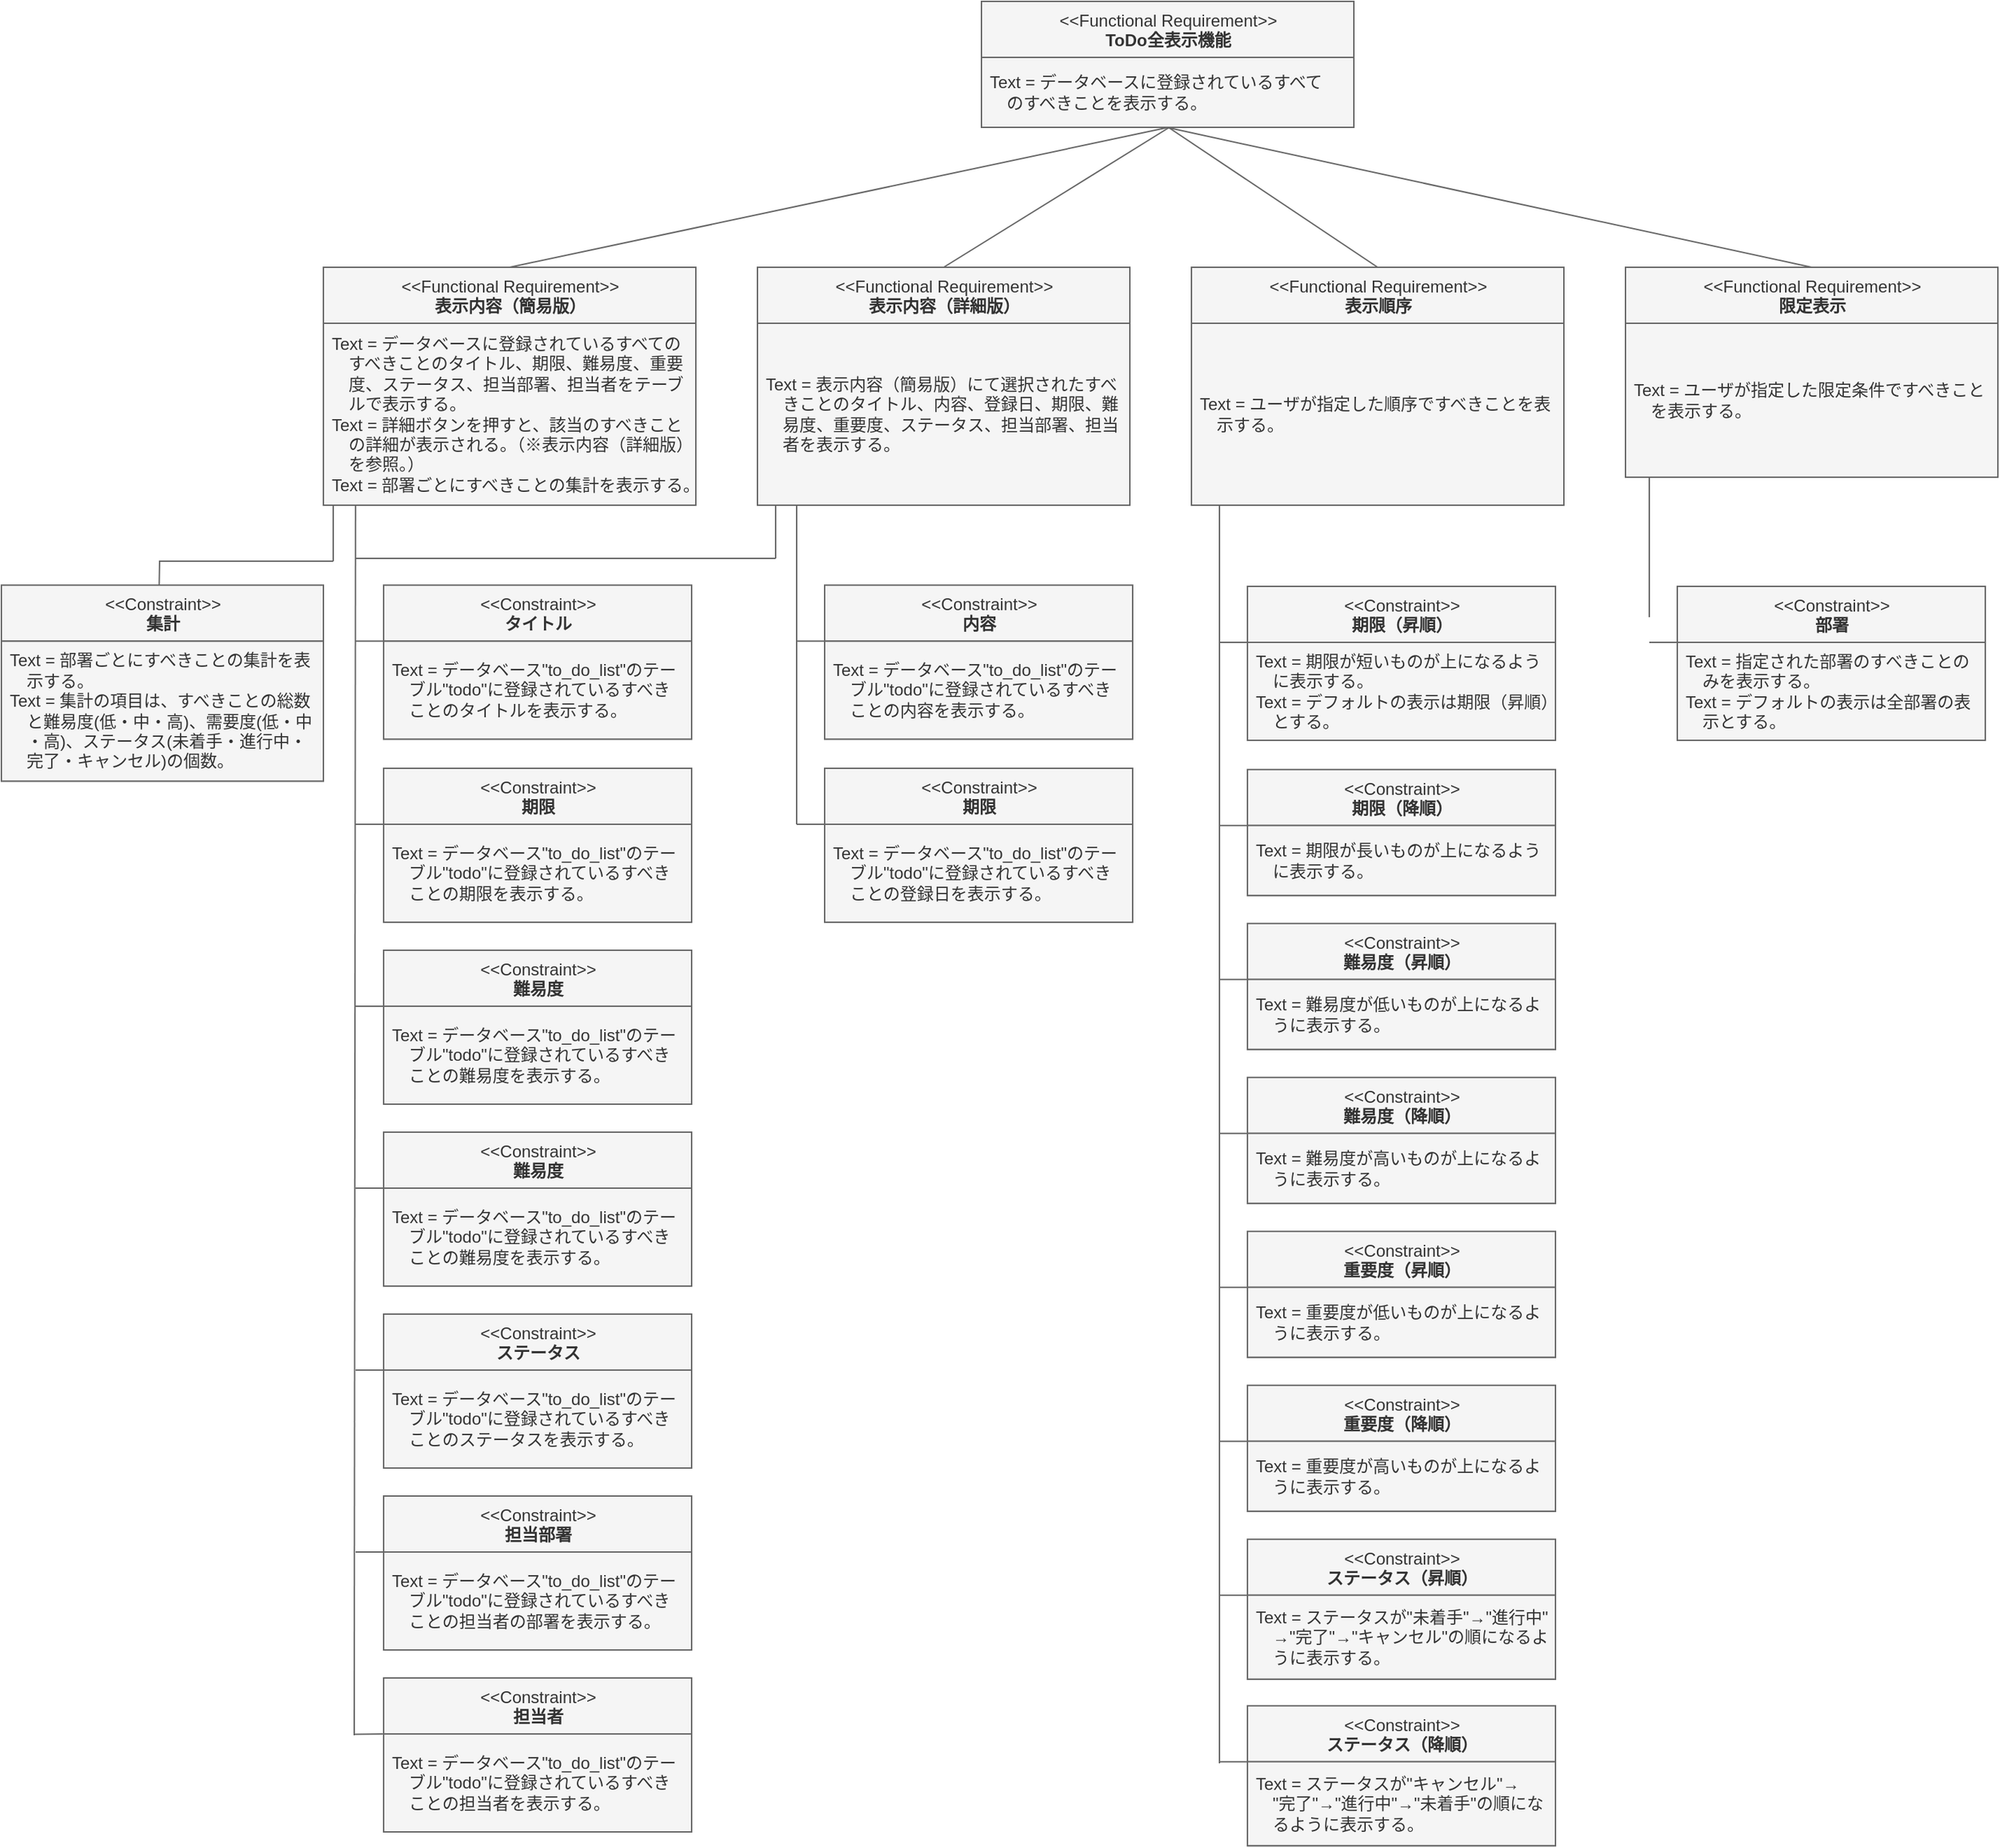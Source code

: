 <mxfile version="13.9.9" type="device"><diagram id="j5O_l4-zq_umB5dB1pB2" name="ページ1"><mxGraphModel dx="1640" dy="1662" grid="1" gridSize="10" guides="1" tooltips="1" connect="1" arrows="1" fold="1" page="1" pageScale="1" pageWidth="827" pageHeight="1169" math="0" shadow="0"><root><mxCell id="0"/><mxCell id="1" parent="0"/><mxCell id="8QvT187C_mryTCXwMJFD-1" value="" style="endArrow=none;html=1;fillColor=#f5f5f5;strokeColor=#666666;exitX=0.49;exitY=0.002;exitDx=0;exitDy=0;exitPerimeter=0;rounded=0;" edge="1" parent="1" source="8QvT187C_mryTCXwMJFD-3"><mxGeometry width="50" height="50" relative="1" as="geometry"><mxPoint x="-230" y="310" as="sourcePoint"/><mxPoint x="-113" y="310" as="targetPoint"/><Array as="points"><mxPoint x="-237" y="310"/></Array></mxGeometry></mxCell><mxCell id="8QvT187C_mryTCXwMJFD-2" value="" style="endArrow=none;html=1;entryX=0.075;entryY=1.017;entryDx=0;entryDy=0;entryPerimeter=0;fillColor=#f5f5f5;strokeColor=#666666;" edge="1" parent="1"><mxGeometry width="50" height="50" relative="1" as="geometry"><mxPoint x="-113" y="310" as="sourcePoint"/><mxPoint x="-113.0" y="200.0" as="targetPoint"/></mxGeometry></mxCell><mxCell id="ZKzVry6j7d_YYw8msFDz-27" value="&amp;lt;&amp;lt;Functional Requirement&amp;gt;&amp;gt;&lt;br&gt;&lt;b&gt;ToDo全表示機能&lt;/b&gt;" style="swimlane;fontStyle=0;align=center;verticalAlign=top;childLayout=stackLayout;horizontal=1;startSize=40;horizontalStack=0;resizeParent=1;resizeParentMax=0;resizeLast=0;collapsible=0;marginBottom=0;html=1;fillColor=#f5f5f5;strokeColor=#666666;fontColor=#333333;" parent="1" vertex="1"><mxGeometry x="350" y="-90" width="266" height="90" as="geometry"/></mxCell><mxCell id="ZKzVry6j7d_YYw8msFDz-28" value="Text = データベースに登録されているすべて&lt;br&gt;　のすべきことを表示する。" style="text;html=1;strokeColor=#666666;fillColor=#f5f5f5;align=left;verticalAlign=middle;spacingLeft=4;spacingRight=4;overflow=hidden;rotatable=0;points=[[0,0.5],[1,0.5]];portConstraint=eastwest;fontColor=#333333;" parent="ZKzVry6j7d_YYw8msFDz-27" vertex="1"><mxGeometry y="40" width="266" height="50" as="geometry"/></mxCell><mxCell id="C37B3jDWhtunb5SIyyp5-65" value="" style="group" parent="1" vertex="1" connectable="0"><mxGeometry x="355" y="-20" width="411" height="1229.84" as="geometry"/></mxCell><mxCell id="ZKzVry6j7d_YYw8msFDz-109" value="" style="endArrow=none;html=1;entryX=0.094;entryY=1.012;entryDx=0;entryDy=0;entryPerimeter=0;fillColor=#f5f5f5;strokeColor=#666666;" parent="C37B3jDWhtunb5SIyyp5-65" edge="1"><mxGeometry width="50" height="50" relative="1" as="geometry"><mxPoint x="165" y="1189" as="sourcePoint"/><mxPoint x="165.004" y="249.0" as="targetPoint"/></mxGeometry></mxCell><mxCell id="ZKzVry6j7d_YYw8msFDz-50" value="&amp;lt;&amp;lt;Functional Requirement&amp;gt;&amp;gt;&lt;br&gt;&lt;b&gt;表示順序&lt;/b&gt;" style="swimlane;fontStyle=0;align=center;verticalAlign=top;childLayout=stackLayout;horizontal=1;startSize=40;horizontalStack=0;resizeParent=1;resizeParentMax=0;resizeLast=0;collapsible=0;marginBottom=0;html=1;fillColor=#f5f5f5;strokeColor=#666666;fontColor=#333333;" parent="C37B3jDWhtunb5SIyyp5-65" vertex="1"><mxGeometry x="145" y="120" width="266" height="170" as="geometry"/></mxCell><mxCell id="ZKzVry6j7d_YYw8msFDz-51" value="Text = ユーザが指定した順序ですべきことを表&lt;br&gt;　示する。" style="text;html=1;strokeColor=#666666;fillColor=#f5f5f5;align=left;verticalAlign=middle;spacingLeft=4;spacingRight=4;overflow=hidden;rotatable=0;points=[[0,0.5],[1,0.5]];portConstraint=eastwest;fontColor=#333333;" parent="ZKzVry6j7d_YYw8msFDz-50" vertex="1"><mxGeometry y="40" width="266" height="130" as="geometry"/></mxCell><mxCell id="ZKzVry6j7d_YYw8msFDz-105" value="&amp;lt;&amp;lt;Constraint&amp;gt;&amp;gt;&lt;br&gt;&lt;b&gt;期限（昇順）&lt;/b&gt;" style="swimlane;fontStyle=0;align=center;verticalAlign=top;childLayout=stackLayout;horizontal=1;startSize=40;horizontalStack=0;resizeParent=1;resizeParentMax=0;resizeLast=0;collapsible=0;marginBottom=0;html=1;fillColor=#f5f5f5;strokeColor=#666666;fontColor=#333333;" parent="C37B3jDWhtunb5SIyyp5-65" vertex="1"><mxGeometry x="185" y="348" width="220" height="110" as="geometry"/></mxCell><mxCell id="ZKzVry6j7d_YYw8msFDz-106" value="Text = 期限が短いものが上になるよう&lt;br&gt;　に表示する。&lt;br&gt;Text = デフォルトの表示は期限（昇順）&lt;br&gt;　とする。" style="text;html=1;strokeColor=#666666;fillColor=#f5f5f5;align=left;verticalAlign=middle;spacingLeft=4;spacingRight=4;overflow=hidden;rotatable=0;points=[[0,0.5],[1,0.5]];portConstraint=eastwest;fontColor=#333333;" parent="ZKzVry6j7d_YYw8msFDz-105" vertex="1"><mxGeometry y="40" width="220" height="70" as="geometry"/></mxCell><mxCell id="ZKzVry6j7d_YYw8msFDz-111" value="" style="endArrow=none;html=1;entryX=0.003;entryY=0;entryDx=0;entryDy=0;entryPerimeter=0;fillColor=#f5f5f5;strokeColor=#666666;" parent="C37B3jDWhtunb5SIyyp5-65" target="ZKzVry6j7d_YYw8msFDz-106" edge="1"><mxGeometry width="50" height="50" relative="1" as="geometry"><mxPoint x="165" y="388" as="sourcePoint"/><mxPoint x="115" y="428" as="targetPoint"/></mxGeometry></mxCell><mxCell id="uka1GNOK3SxxYb1NutwB-25" value="&amp;lt;&amp;lt;Constraint&amp;gt;&amp;gt;&lt;br&gt;&lt;b&gt;期限（降順）&lt;/b&gt;" style="swimlane;fontStyle=0;align=center;verticalAlign=top;childLayout=stackLayout;horizontal=1;startSize=40;horizontalStack=0;resizeParent=1;resizeParentMax=0;resizeLast=0;collapsible=0;marginBottom=0;html=1;fillColor=#f5f5f5;strokeColor=#666666;fontColor=#333333;" parent="C37B3jDWhtunb5SIyyp5-65" vertex="1"><mxGeometry x="185" y="478.84" width="220" height="90" as="geometry"/></mxCell><mxCell id="uka1GNOK3SxxYb1NutwB-26" value="Text = 期限が長いものが上になるよう&lt;br&gt;　に表示する。" style="text;html=1;strokeColor=#666666;fillColor=#f5f5f5;align=left;verticalAlign=middle;spacingLeft=4;spacingRight=4;overflow=hidden;rotatable=0;points=[[0,0.5],[1,0.5]];portConstraint=eastwest;fontColor=#333333;" parent="uka1GNOK3SxxYb1NutwB-25" vertex="1"><mxGeometry y="40" width="220" height="50" as="geometry"/></mxCell><mxCell id="uka1GNOK3SxxYb1NutwB-27" value="" style="endArrow=none;html=1;entryX=0.003;entryY=0;entryDx=0;entryDy=0;entryPerimeter=0;fillColor=#f5f5f5;strokeColor=#666666;" parent="C37B3jDWhtunb5SIyyp5-65" target="uka1GNOK3SxxYb1NutwB-26" edge="1"><mxGeometry width="50" height="50" relative="1" as="geometry"><mxPoint x="165" y="518.84" as="sourcePoint"/><mxPoint x="115" y="558.84" as="targetPoint"/></mxGeometry></mxCell><mxCell id="uka1GNOK3SxxYb1NutwB-28" value="&amp;lt;&amp;lt;Constraint&amp;gt;&amp;gt;&lt;br&gt;&lt;b&gt;難易度（昇順）&lt;/b&gt;" style="swimlane;fontStyle=0;align=center;verticalAlign=top;childLayout=stackLayout;horizontal=1;startSize=40;horizontalStack=0;resizeParent=1;resizeParentMax=0;resizeLast=0;collapsible=0;marginBottom=0;html=1;fillColor=#f5f5f5;strokeColor=#666666;fontColor=#333333;" parent="C37B3jDWhtunb5SIyyp5-65" vertex="1"><mxGeometry x="185" y="588.84" width="220" height="90" as="geometry"/></mxCell><mxCell id="uka1GNOK3SxxYb1NutwB-29" value="Text = 難易度が低いものが上になるよ&lt;br&gt;　うに表示する。" style="text;html=1;strokeColor=#666666;fillColor=#f5f5f5;align=left;verticalAlign=middle;spacingLeft=4;spacingRight=4;overflow=hidden;rotatable=0;points=[[0,0.5],[1,0.5]];portConstraint=eastwest;fontColor=#333333;" parent="uka1GNOK3SxxYb1NutwB-28" vertex="1"><mxGeometry y="40" width="220" height="50" as="geometry"/></mxCell><mxCell id="uka1GNOK3SxxYb1NutwB-30" value="" style="endArrow=none;html=1;entryX=0.003;entryY=0;entryDx=0;entryDy=0;entryPerimeter=0;fillColor=#f5f5f5;strokeColor=#666666;" parent="C37B3jDWhtunb5SIyyp5-65" target="uka1GNOK3SxxYb1NutwB-29" edge="1"><mxGeometry width="50" height="50" relative="1" as="geometry"><mxPoint x="165" y="628.84" as="sourcePoint"/><mxPoint x="115" y="668.84" as="targetPoint"/></mxGeometry></mxCell><mxCell id="uka1GNOK3SxxYb1NutwB-31" value="" style="endArrow=none;html=1;entryX=0.003;entryY=0;entryDx=0;entryDy=0;entryPerimeter=0;fillColor=#f5f5f5;strokeColor=#666666;" parent="C37B3jDWhtunb5SIyyp5-65" target="uka1GNOK3SxxYb1NutwB-33" edge="1"><mxGeometry width="50" height="50" relative="1" as="geometry"><mxPoint x="165" y="738.84" as="sourcePoint"/><mxPoint x="115" y="778.84" as="targetPoint"/></mxGeometry></mxCell><mxCell id="uka1GNOK3SxxYb1NutwB-32" value="&amp;lt;&amp;lt;Constraint&amp;gt;&amp;gt;&lt;br&gt;&lt;b&gt;難易度（降順）&lt;/b&gt;" style="swimlane;fontStyle=0;align=center;verticalAlign=top;childLayout=stackLayout;horizontal=1;startSize=40;horizontalStack=0;resizeParent=1;resizeParentMax=0;resizeLast=0;collapsible=0;marginBottom=0;html=1;fillColor=#f5f5f5;strokeColor=#666666;fontColor=#333333;" parent="C37B3jDWhtunb5SIyyp5-65" vertex="1"><mxGeometry x="185" y="698.84" width="220" height="90" as="geometry"/></mxCell><mxCell id="uka1GNOK3SxxYb1NutwB-33" value="Text = 難易度が高いものが上になるよ&lt;br&gt;　うに表示する。" style="text;html=1;strokeColor=#666666;fillColor=#f5f5f5;align=left;verticalAlign=middle;spacingLeft=4;spacingRight=4;overflow=hidden;rotatable=0;points=[[0,0.5],[1,0.5]];portConstraint=eastwest;fontColor=#333333;" parent="uka1GNOK3SxxYb1NutwB-32" vertex="1"><mxGeometry y="40" width="220" height="50" as="geometry"/></mxCell><mxCell id="uka1GNOK3SxxYb1NutwB-34" value="" style="endArrow=none;html=1;entryX=0.003;entryY=0;entryDx=0;entryDy=0;entryPerimeter=0;fillColor=#f5f5f5;strokeColor=#666666;" parent="C37B3jDWhtunb5SIyyp5-65" target="uka1GNOK3SxxYb1NutwB-36" edge="1"><mxGeometry width="50" height="50" relative="1" as="geometry"><mxPoint x="165" y="848.84" as="sourcePoint"/><mxPoint x="115" y="888.84" as="targetPoint"/></mxGeometry></mxCell><mxCell id="uka1GNOK3SxxYb1NutwB-35" value="&amp;lt;&amp;lt;Constraint&amp;gt;&amp;gt;&lt;br&gt;&lt;b&gt;重要度（昇順）&lt;/b&gt;" style="swimlane;fontStyle=0;align=center;verticalAlign=top;childLayout=stackLayout;horizontal=1;startSize=40;horizontalStack=0;resizeParent=1;resizeParentMax=0;resizeLast=0;collapsible=0;marginBottom=0;html=1;fillColor=#f5f5f5;strokeColor=#666666;fontColor=#333333;" parent="C37B3jDWhtunb5SIyyp5-65" vertex="1"><mxGeometry x="185" y="808.84" width="220" height="90" as="geometry"/></mxCell><mxCell id="uka1GNOK3SxxYb1NutwB-36" value="Text = 重要度が低いものが上になるよ&lt;br&gt;　うに表示する。" style="text;html=1;strokeColor=#666666;fillColor=#f5f5f5;align=left;verticalAlign=middle;spacingLeft=4;spacingRight=4;overflow=hidden;rotatable=0;points=[[0,0.5],[1,0.5]];portConstraint=eastwest;fontColor=#333333;" parent="uka1GNOK3SxxYb1NutwB-35" vertex="1"><mxGeometry y="40" width="220" height="50" as="geometry"/></mxCell><mxCell id="uka1GNOK3SxxYb1NutwB-37" value="" style="endArrow=none;html=1;entryX=0.003;entryY=0;entryDx=0;entryDy=0;entryPerimeter=0;fillColor=#f5f5f5;strokeColor=#666666;" parent="C37B3jDWhtunb5SIyyp5-65" target="uka1GNOK3SxxYb1NutwB-39" edge="1"><mxGeometry width="50" height="50" relative="1" as="geometry"><mxPoint x="165" y="958.84" as="sourcePoint"/><mxPoint x="115" y="998.84" as="targetPoint"/></mxGeometry></mxCell><mxCell id="uka1GNOK3SxxYb1NutwB-38" value="&amp;lt;&amp;lt;Constraint&amp;gt;&amp;gt;&lt;br&gt;&lt;b&gt;重要度（降順）&lt;/b&gt;" style="swimlane;fontStyle=0;align=center;verticalAlign=top;childLayout=stackLayout;horizontal=1;startSize=40;horizontalStack=0;resizeParent=1;resizeParentMax=0;resizeLast=0;collapsible=0;marginBottom=0;html=1;fillColor=#f5f5f5;strokeColor=#666666;fontColor=#333333;" parent="C37B3jDWhtunb5SIyyp5-65" vertex="1"><mxGeometry x="185" y="918.84" width="220" height="90" as="geometry"/></mxCell><mxCell id="uka1GNOK3SxxYb1NutwB-39" value="Text = 重要度が高いものが上になるよ&lt;br&gt;　うに表示する。" style="text;html=1;strokeColor=#666666;fillColor=#f5f5f5;align=left;verticalAlign=middle;spacingLeft=4;spacingRight=4;overflow=hidden;rotatable=0;points=[[0,0.5],[1,0.5]];portConstraint=eastwest;fontColor=#333333;" parent="uka1GNOK3SxxYb1NutwB-38" vertex="1"><mxGeometry y="40" width="220" height="50" as="geometry"/></mxCell><mxCell id="uka1GNOK3SxxYb1NutwB-40" value="" style="endArrow=none;html=1;entryX=0.003;entryY=0;entryDx=0;entryDy=0;entryPerimeter=0;fillColor=#f5f5f5;strokeColor=#666666;" parent="C37B3jDWhtunb5SIyyp5-65" target="uka1GNOK3SxxYb1NutwB-42" edge="1"><mxGeometry width="50" height="50" relative="1" as="geometry"><mxPoint x="165" y="1068.84" as="sourcePoint"/><mxPoint x="115" y="1108.84" as="targetPoint"/></mxGeometry></mxCell><mxCell id="uka1GNOK3SxxYb1NutwB-41" value="&amp;lt;&amp;lt;Constraint&amp;gt;&amp;gt;&lt;br&gt;&lt;b&gt;ステータス（昇順）&lt;/b&gt;" style="swimlane;fontStyle=0;align=center;verticalAlign=top;childLayout=stackLayout;horizontal=1;startSize=40;horizontalStack=0;resizeParent=1;resizeParentMax=0;resizeLast=0;collapsible=0;marginBottom=0;html=1;fillColor=#f5f5f5;strokeColor=#666666;fontColor=#333333;" parent="C37B3jDWhtunb5SIyyp5-65" vertex="1"><mxGeometry x="185" y="1028.84" width="220" height="100" as="geometry"/></mxCell><mxCell id="uka1GNOK3SxxYb1NutwB-42" value="Text = ステータスが&quot;未着手&quot;→&quot;進行中&quot;&lt;br&gt;　→&quot;完了&quot;→&quot;キャンセル&quot;の順になるよ&lt;br&gt;　うに表示する。" style="text;html=1;strokeColor=#666666;fillColor=#f5f5f5;align=left;verticalAlign=middle;spacingLeft=4;spacingRight=4;overflow=hidden;rotatable=0;points=[[0,0.5],[1,0.5]];portConstraint=eastwest;fontColor=#333333;" parent="uka1GNOK3SxxYb1NutwB-41" vertex="1"><mxGeometry y="40" width="220" height="60" as="geometry"/></mxCell><mxCell id="uka1GNOK3SxxYb1NutwB-49" value="" style="endArrow=none;html=1;entryX=0.003;entryY=0;entryDx=0;entryDy=0;entryPerimeter=0;fillColor=#f5f5f5;strokeColor=#666666;" parent="C37B3jDWhtunb5SIyyp5-65" target="uka1GNOK3SxxYb1NutwB-51" edge="1"><mxGeometry width="50" height="50" relative="1" as="geometry"><mxPoint x="165" y="1187.84" as="sourcePoint"/><mxPoint x="115" y="1227.84" as="targetPoint"/></mxGeometry></mxCell><mxCell id="uka1GNOK3SxxYb1NutwB-50" value="&amp;lt;&amp;lt;Constraint&amp;gt;&amp;gt;&lt;br&gt;&lt;b&gt;ステータス（降順）&lt;/b&gt;" style="swimlane;fontStyle=0;align=center;verticalAlign=top;childLayout=stackLayout;horizontal=1;startSize=40;horizontalStack=0;resizeParent=1;resizeParentMax=0;resizeLast=0;collapsible=0;marginBottom=0;html=1;fillColor=#f5f5f5;strokeColor=#666666;fontColor=#333333;" parent="C37B3jDWhtunb5SIyyp5-65" vertex="1"><mxGeometry x="185" y="1147.84" width="220" height="100" as="geometry"/></mxCell><mxCell id="uka1GNOK3SxxYb1NutwB-51" value="Text = ステータスが&quot;キャンセル&quot;→&lt;br&gt;　&quot;完了&quot;→&quot;進行中&quot;→&quot;未着手&quot;の順にな&lt;br&gt;　るように表示する。" style="text;html=1;strokeColor=#666666;fillColor=#f5f5f5;align=left;verticalAlign=middle;spacingLeft=4;spacingRight=4;overflow=hidden;rotatable=0;points=[[0,0.5],[1,0.5]];portConstraint=eastwest;fontColor=#333333;" parent="uka1GNOK3SxxYb1NutwB-50" vertex="1"><mxGeometry y="40" width="220" height="60" as="geometry"/></mxCell><mxCell id="C37B3jDWhtunb5SIyyp5-66" value="" style="group" parent="1" vertex="1" connectable="0"><mxGeometry x="-100" y="100" width="558" height="450" as="geometry"/></mxCell><mxCell id="C37B3jDWhtunb5SIyyp5-5" value="" style="endArrow=none;html=1;fillColor=#f5f5f5;strokeColor=#666666;" parent="C37B3jDWhtunb5SIyyp5-66" edge="1"><mxGeometry width="50" height="50" relative="1" as="geometry"><mxPoint x="318" y="398" as="sourcePoint"/><mxPoint x="318" y="119" as="targetPoint"/></mxGeometry></mxCell><mxCell id="C37B3jDWhtunb5SIyyp5-6" value="" style="endArrow=none;html=1;entryX=0.003;entryY=-0.001;entryDx=0;entryDy=0;entryPerimeter=0;fillColor=#f5f5f5;strokeColor=#666666;" parent="C37B3jDWhtunb5SIyyp5-66" edge="1"><mxGeometry width="50" height="50" relative="1" as="geometry"><mxPoint x="318" y="267.16" as="sourcePoint"/><mxPoint x="338.66" y="267.13" as="targetPoint"/></mxGeometry></mxCell><mxCell id="C37B3jDWhtunb5SIyyp5-7" value="&amp;lt;&amp;lt;Constraint&amp;gt;&amp;gt;&lt;br&gt;&lt;b&gt;内容&lt;/b&gt;" style="swimlane;fontStyle=0;align=center;verticalAlign=top;childLayout=stackLayout;horizontal=1;startSize=40;horizontalStack=0;resizeParent=1;resizeParentMax=0;resizeLast=0;collapsible=0;marginBottom=0;html=1;fillColor=#f5f5f5;strokeColor=#666666;fontColor=#333333;" parent="C37B3jDWhtunb5SIyyp5-66" vertex="1"><mxGeometry x="338" y="227.16" width="220" height="110" as="geometry"/></mxCell><mxCell id="C37B3jDWhtunb5SIyyp5-8" value="Text = データベース&quot;to_do_list&quot;のテー&lt;br&gt;　ブル&quot;todo&quot;に登録されているすべき&lt;br&gt;　ことの内容を表示する。&lt;br&gt;" style="text;html=1;strokeColor=#666666;fillColor=#f5f5f5;align=left;verticalAlign=middle;spacingLeft=4;spacingRight=4;overflow=hidden;rotatable=0;points=[[0,0.5],[1,0.5]];portConstraint=eastwest;fontColor=#333333;" parent="C37B3jDWhtunb5SIyyp5-7" vertex="1"><mxGeometry y="40" width="220" height="70" as="geometry"/></mxCell><mxCell id="C37B3jDWhtunb5SIyyp5-9" value="" style="endArrow=none;html=1;fillColor=#f5f5f5;strokeColor=#666666;" parent="C37B3jDWhtunb5SIyyp5-66" edge="1"><mxGeometry width="50" height="50" relative="1" as="geometry"><mxPoint x="318" y="398" as="sourcePoint"/><mxPoint x="338" y="398" as="targetPoint"/></mxGeometry></mxCell><mxCell id="C37B3jDWhtunb5SIyyp5-50" value="" style="endArrow=none;html=1;fillColor=#f5f5f5;strokeColor=#666666;" parent="C37B3jDWhtunb5SIyyp5-66" edge="1"><mxGeometry width="50" height="50" relative="1" as="geometry"><mxPoint x="3" y="208" as="sourcePoint"/><mxPoint x="303" y="208" as="targetPoint"/></mxGeometry></mxCell><mxCell id="C37B3jDWhtunb5SIyyp5-52" value="&amp;lt;&amp;lt;Constraint&amp;gt;&amp;gt;&lt;br&gt;&lt;b&gt;期限&lt;/b&gt;" style="swimlane;fontStyle=0;align=center;verticalAlign=top;childLayout=stackLayout;horizontal=1;startSize=40;horizontalStack=0;resizeParent=1;resizeParentMax=0;resizeLast=0;collapsible=0;marginBottom=0;html=1;fillColor=#f5f5f5;strokeColor=#666666;fontColor=#333333;" parent="C37B3jDWhtunb5SIyyp5-66" vertex="1"><mxGeometry x="338" y="358" width="220" height="110" as="geometry"/></mxCell><mxCell id="C37B3jDWhtunb5SIyyp5-53" value="Text = データベース&quot;to_do_list&quot;のテー&lt;br&gt;　ブル&quot;todo&quot;に登録されているすべき&lt;br&gt;　ことの登録日を表示する。" style="text;html=1;strokeColor=#666666;fillColor=#f5f5f5;align=left;verticalAlign=middle;spacingLeft=4;spacingRight=4;overflow=hidden;rotatable=0;points=[[0,0.5],[1,0.5]];portConstraint=eastwest;fontColor=#333333;" parent="C37B3jDWhtunb5SIyyp5-52" vertex="1"><mxGeometry y="40" width="220" height="70" as="geometry"/></mxCell><mxCell id="C37B3jDWhtunb5SIyyp5-55" value="" style="endArrow=none;html=1;entryX=0.075;entryY=1.017;entryDx=0;entryDy=0;entryPerimeter=0;fillColor=#f5f5f5;strokeColor=#666666;" parent="C37B3jDWhtunb5SIyyp5-66" edge="1"><mxGeometry width="50" height="50" relative="1" as="geometry"><mxPoint x="303" y="208" as="sourcePoint"/><mxPoint x="303.0" y="98.0" as="targetPoint"/></mxGeometry></mxCell><mxCell id="C37B3jDWhtunb5SIyyp5-1" value="&amp;lt;&amp;lt;Functional Requirement&amp;gt;&amp;gt;&lt;br&gt;&lt;b&gt;表示内容（詳細版）&lt;/b&gt;" style="swimlane;fontStyle=0;align=center;verticalAlign=top;childLayout=stackLayout;horizontal=1;startSize=40;horizontalStack=0;resizeParent=1;resizeParentMax=0;resizeLast=0;collapsible=0;marginBottom=0;html=1;fillColor=#f5f5f5;strokeColor=#666666;fontColor=#333333;" parent="C37B3jDWhtunb5SIyyp5-66" vertex="1"><mxGeometry x="290" width="266" height="170" as="geometry"/></mxCell><mxCell id="C37B3jDWhtunb5SIyyp5-2" value="Text = 表示内容（簡易版）にて選択されたすべ&lt;br&gt;　きことのタイトル、内容、登録日、期限、難&lt;br&gt;　易度、重要度、ステータス、担当部署、担当&lt;br&gt;　者を表示する。" style="text;html=1;align=left;verticalAlign=middle;spacingLeft=4;spacingRight=4;overflow=hidden;rotatable=0;points=[[0,0.5],[1,0.5]];portConstraint=eastwest;fillColor=#f5f5f5;strokeColor=#666666;fontColor=#333333;" parent="C37B3jDWhtunb5SIyyp5-1" vertex="1"><mxGeometry y="40" width="266" height="130" as="geometry"/></mxCell><mxCell id="C37B3jDWhtunb5SIyyp5-49" value="" style="endArrow=none;html=1;exitX=0.5;exitY=0;exitDx=0;exitDy=0;entryX=0.503;entryY=1.005;entryDx=0;entryDy=0;entryPerimeter=0;fillColor=#f5f5f5;strokeColor=#666666;" parent="1" source="C37B3jDWhtunb5SIyyp5-1" target="ZKzVry6j7d_YYw8msFDz-28" edge="1"><mxGeometry width="50" height="50" relative="1" as="geometry"><mxPoint x="123" y="-10" as="sourcePoint"/><mxPoint x="460" y="-120" as="targetPoint"/></mxGeometry></mxCell><mxCell id="C37B3jDWhtunb5SIyyp5-67" value="" style="group" parent="1" vertex="1" connectable="0"><mxGeometry x="-120" y="100" width="266" height="1100" as="geometry"/></mxCell><mxCell id="ZKzVry6j7d_YYw8msFDz-66" value="" style="endArrow=none;html=1;entryX=0.075;entryY=1.017;entryDx=0;entryDy=0;entryPerimeter=0;fillColor=#f5f5f5;strokeColor=#666666;" parent="C37B3jDWhtunb5SIyyp5-67" edge="1"><mxGeometry width="50" height="50" relative="1" as="geometry"><mxPoint x="22" y="1049" as="sourcePoint"/><mxPoint x="22.95" y="159.0" as="targetPoint"/></mxGeometry></mxCell><mxCell id="ZKzVry6j7d_YYw8msFDz-45" value="&amp;lt;&amp;lt;Functional Requirement&amp;gt;&amp;gt;&lt;br&gt;&lt;b&gt;表示内容（簡易版）&lt;/b&gt;" style="swimlane;fontStyle=0;align=center;verticalAlign=top;childLayout=stackLayout;horizontal=1;startSize=40;horizontalStack=0;resizeParent=1;resizeParentMax=0;resizeLast=0;collapsible=0;marginBottom=0;html=1;fillColor=#f5f5f5;strokeColor=#666666;fontColor=#333333;" parent="C37B3jDWhtunb5SIyyp5-67" vertex="1"><mxGeometry width="266" height="170" as="geometry"/></mxCell><mxCell id="ZKzVry6j7d_YYw8msFDz-46" value="Text = データベースに登録されているすべての&lt;br&gt;　すべきことのタイトル、期限、難易度、重要&lt;br&gt;　度、ステータス、担当部署、担当者をテーブ&lt;br&gt;　ルで表示する。&lt;br&gt;Text = 詳細ボタンを押すと、該当のすべきこと&lt;br&gt;　の詳細が表示される。（※表示内容（詳細版）&lt;br&gt;　を参照。）&lt;br&gt;Text = 部署ごとにすべきことの集計を表示する。" style="text;html=1;strokeColor=#666666;fillColor=#f5f5f5;align=left;verticalAlign=middle;spacingLeft=4;spacingRight=4;overflow=hidden;rotatable=0;points=[[0,0.5],[1,0.5]];portConstraint=eastwest;fontColor=#333333;" parent="ZKzVry6j7d_YYw8msFDz-45" vertex="1"><mxGeometry y="40" width="266" height="130" as="geometry"/></mxCell><mxCell id="ZKzVry6j7d_YYw8msFDz-53" value="&amp;lt;&amp;lt;Constraint&amp;gt;&amp;gt;&lt;br&gt;&lt;b&gt;タイトル&lt;/b&gt;" style="swimlane;fontStyle=0;align=center;verticalAlign=top;childLayout=stackLayout;horizontal=1;startSize=40;horizontalStack=0;resizeParent=1;resizeParentMax=0;resizeLast=0;collapsible=0;marginBottom=0;html=1;fillColor=#f5f5f5;strokeColor=#666666;fontColor=#333333;" parent="C37B3jDWhtunb5SIyyp5-67" vertex="1"><mxGeometry x="43" y="227.16" width="220" height="110" as="geometry"/></mxCell><mxCell id="ZKzVry6j7d_YYw8msFDz-54" value="Text = データベース&quot;to_do_list&quot;のテー&lt;br&gt;　ブル&quot;todo&quot;に登録されているすべき&lt;br&gt;　ことのタイトルを表示する。&lt;br&gt;" style="text;html=1;strokeColor=#666666;fillColor=#f5f5f5;align=left;verticalAlign=middle;spacingLeft=4;spacingRight=4;overflow=hidden;rotatable=0;points=[[0,0.5],[1,0.5]];portConstraint=eastwest;fontColor=#333333;" parent="ZKzVry6j7d_YYw8msFDz-53" vertex="1"><mxGeometry y="40" width="220" height="70" as="geometry"/></mxCell><mxCell id="ZKzVry6j7d_YYw8msFDz-65" value="" style="endArrow=none;html=1;entryX=0.502;entryY=1;entryDx=0;entryDy=0;entryPerimeter=0;exitX=0.5;exitY=0;exitDx=0;exitDy=0;fillColor=#f5f5f5;strokeColor=#666666;" parent="C37B3jDWhtunb5SIyyp5-67" source="ZKzVry6j7d_YYw8msFDz-45" target="ZKzVry6j7d_YYw8msFDz-28" edge="1"><mxGeometry width="50" height="50" relative="1" as="geometry"><mxPoint x="290" y="60" as="sourcePoint"/><mxPoint x="340" y="10" as="targetPoint"/></mxGeometry></mxCell><mxCell id="ZKzVry6j7d_YYw8msFDz-70" value="" style="endArrow=none;html=1;entryX=0.003;entryY=-0.001;entryDx=0;entryDy=0;entryPerimeter=0;fillColor=#f5f5f5;strokeColor=#666666;" parent="C37B3jDWhtunb5SIyyp5-67" target="ZKzVry6j7d_YYw8msFDz-54" edge="1"><mxGeometry width="50" height="50" relative="1" as="geometry"><mxPoint x="23" y="267.16" as="sourcePoint"/><mxPoint x="163" y="307.16" as="targetPoint"/></mxGeometry></mxCell><mxCell id="uka1GNOK3SxxYb1NutwB-12" value="&amp;lt;&amp;lt;Constraint&amp;gt;&amp;gt;&lt;br&gt;&lt;b&gt;期限&lt;/b&gt;" style="swimlane;fontStyle=0;align=center;verticalAlign=top;childLayout=stackLayout;horizontal=1;startSize=40;horizontalStack=0;resizeParent=1;resizeParentMax=0;resizeLast=0;collapsible=0;marginBottom=0;html=1;fillColor=#f5f5f5;strokeColor=#666666;fontColor=#333333;" parent="C37B3jDWhtunb5SIyyp5-67" vertex="1"><mxGeometry x="43" y="358" width="220" height="110" as="geometry"/></mxCell><mxCell id="uka1GNOK3SxxYb1NutwB-13" value="Text = データベース&quot;to_do_list&quot;のテー&lt;br&gt;　ブル&quot;todo&quot;に登録されているすべき&lt;br&gt;　ことの期限を表示する。&lt;br&gt;" style="text;html=1;strokeColor=#666666;fillColor=#f5f5f5;align=left;verticalAlign=middle;spacingLeft=4;spacingRight=4;overflow=hidden;rotatable=0;points=[[0,0.5],[1,0.5]];portConstraint=eastwest;fontColor=#333333;" parent="uka1GNOK3SxxYb1NutwB-12" vertex="1"><mxGeometry y="40" width="220" height="70" as="geometry"/></mxCell><mxCell id="uka1GNOK3SxxYb1NutwB-14" value="" style="endArrow=none;html=1;entryX=0.006;entryY=0;entryDx=0;entryDy=0;entryPerimeter=0;fillColor=#f5f5f5;strokeColor=#666666;" parent="C37B3jDWhtunb5SIyyp5-67" target="uka1GNOK3SxxYb1NutwB-13" edge="1"><mxGeometry width="50" height="50" relative="1" as="geometry"><mxPoint x="23" y="398" as="sourcePoint"/><mxPoint x="163" y="438" as="targetPoint"/></mxGeometry></mxCell><mxCell id="uka1GNOK3SxxYb1NutwB-15" value="&amp;lt;&amp;lt;Constraint&amp;gt;&amp;gt;&lt;br&gt;&lt;b&gt;難易度&lt;/b&gt;" style="swimlane;fontStyle=0;align=center;verticalAlign=top;childLayout=stackLayout;horizontal=1;startSize=40;horizontalStack=0;resizeParent=1;resizeParentMax=0;resizeLast=0;collapsible=0;marginBottom=0;html=1;fillColor=#f5f5f5;strokeColor=#666666;fontColor=#333333;" parent="C37B3jDWhtunb5SIyyp5-67" vertex="1"><mxGeometry x="43" y="488" width="220" height="110" as="geometry"/></mxCell><mxCell id="uka1GNOK3SxxYb1NutwB-16" value="Text = データベース&quot;to_do_list&quot;のテー&lt;br&gt;　ブル&quot;todo&quot;に登録されているすべき&lt;br&gt;　ことの難易度を表示する。&lt;br&gt;" style="text;html=1;strokeColor=#666666;fillColor=#f5f5f5;align=left;verticalAlign=middle;spacingLeft=4;spacingRight=4;overflow=hidden;rotatable=0;points=[[0,0.5],[1,0.5]];portConstraint=eastwest;fontColor=#333333;" parent="uka1GNOK3SxxYb1NutwB-15" vertex="1"><mxGeometry y="40" width="220" height="70" as="geometry"/></mxCell><mxCell id="uka1GNOK3SxxYb1NutwB-17" value="" style="endArrow=none;html=1;fillColor=#f5f5f5;strokeColor=#666666;" parent="C37B3jDWhtunb5SIyyp5-67" edge="1"><mxGeometry width="50" height="50" relative="1" as="geometry"><mxPoint x="23" y="528" as="sourcePoint"/><mxPoint x="43" y="528" as="targetPoint"/></mxGeometry></mxCell><mxCell id="uka1GNOK3SxxYb1NutwB-18" value="" style="endArrow=none;html=1;entryX=0;entryY=0;entryDx=0;entryDy=0;entryPerimeter=0;fillColor=#f5f5f5;strokeColor=#666666;" parent="C37B3jDWhtunb5SIyyp5-67" target="uka1GNOK3SxxYb1NutwB-20" edge="1"><mxGeometry width="50" height="50" relative="1" as="geometry"><mxPoint x="23" y="658" as="sourcePoint"/><mxPoint x="163" y="698" as="targetPoint"/></mxGeometry></mxCell><mxCell id="uka1GNOK3SxxYb1NutwB-19" value="&amp;lt;&amp;lt;Constraint&amp;gt;&amp;gt;&lt;br&gt;&lt;b&gt;難易度&lt;/b&gt;" style="swimlane;fontStyle=0;align=center;verticalAlign=top;childLayout=stackLayout;horizontal=1;startSize=40;horizontalStack=0;resizeParent=1;resizeParentMax=0;resizeLast=0;collapsible=0;marginBottom=0;html=1;fillColor=#f5f5f5;strokeColor=#666666;fontColor=#333333;" parent="C37B3jDWhtunb5SIyyp5-67" vertex="1"><mxGeometry x="43" y="618" width="220" height="110" as="geometry"/></mxCell><mxCell id="uka1GNOK3SxxYb1NutwB-20" value="Text = データベース&quot;to_do_list&quot;のテー&lt;br&gt;　ブル&quot;todo&quot;に登録されているすべき&lt;br&gt;　ことの難易度を表示する。&lt;br&gt;" style="text;html=1;strokeColor=#666666;fillColor=#f5f5f5;align=left;verticalAlign=middle;spacingLeft=4;spacingRight=4;overflow=hidden;rotatable=0;points=[[0,0.5],[1,0.5]];portConstraint=eastwest;fontColor=#333333;" parent="uka1GNOK3SxxYb1NutwB-19" vertex="1"><mxGeometry y="40" width="220" height="70" as="geometry"/></mxCell><mxCell id="uka1GNOK3SxxYb1NutwB-22" value="" style="endArrow=none;html=1;entryX=0.002;entryY=0.284;entryDx=0;entryDy=0;entryPerimeter=0;fillColor=#f5f5f5;strokeColor=#666666;" parent="C37B3jDWhtunb5SIyyp5-67" edge="1"><mxGeometry width="50" height="50" relative="1" as="geometry"><mxPoint x="22" y="1048.24" as="sourcePoint"/><mxPoint x="42.44" y="1048" as="targetPoint"/></mxGeometry></mxCell><mxCell id="uka1GNOK3SxxYb1NutwB-23" value="&amp;lt;&amp;lt;Constraint&amp;gt;&amp;gt;&lt;br&gt;&lt;b&gt;ステータス&lt;/b&gt;" style="swimlane;fontStyle=0;align=center;verticalAlign=top;childLayout=stackLayout;horizontal=1;startSize=40;horizontalStack=0;resizeParent=1;resizeParentMax=0;resizeLast=0;collapsible=0;marginBottom=0;html=1;fillColor=#f5f5f5;strokeColor=#666666;fontColor=#333333;" parent="C37B3jDWhtunb5SIyyp5-67" vertex="1"><mxGeometry x="43" y="748" width="220" height="110" as="geometry"/></mxCell><mxCell id="uka1GNOK3SxxYb1NutwB-24" value="Text = データベース&quot;to_do_list&quot;のテー&lt;br&gt;　ブル&quot;todo&quot;に登録されているすべき&lt;br&gt;　ことのステータスを表示する。&lt;br&gt;" style="text;html=1;strokeColor=#666666;fillColor=#f5f5f5;align=left;verticalAlign=middle;spacingLeft=4;spacingRight=4;overflow=hidden;rotatable=0;points=[[0,0.5],[1,0.5]];portConstraint=eastwest;fontColor=#333333;" parent="uka1GNOK3SxxYb1NutwB-23" vertex="1"><mxGeometry y="40" width="220" height="70" as="geometry"/></mxCell><mxCell id="C37B3jDWhtunb5SIyyp5-43" value="" style="endArrow=none;html=1;entryX=0;entryY=0;entryDx=0;entryDy=0;entryPerimeter=0;fillColor=#f5f5f5;strokeColor=#666666;" parent="C37B3jDWhtunb5SIyyp5-67" edge="1"><mxGeometry width="50" height="50" relative="1" as="geometry"><mxPoint x="23" y="788" as="sourcePoint"/><mxPoint x="43" y="788" as="targetPoint"/></mxGeometry></mxCell><mxCell id="C37B3jDWhtunb5SIyyp5-44" value="&amp;lt;&amp;lt;Constraint&amp;gt;&amp;gt;&lt;br&gt;&lt;b&gt;担当部署&lt;/b&gt;" style="swimlane;fontStyle=0;align=center;verticalAlign=top;childLayout=stackLayout;horizontal=1;startSize=40;horizontalStack=0;resizeParent=1;resizeParentMax=0;resizeLast=0;collapsible=0;marginBottom=0;html=1;fillColor=#f5f5f5;strokeColor=#666666;fontColor=#333333;" parent="C37B3jDWhtunb5SIyyp5-67" vertex="1"><mxGeometry x="43" y="878" width="220" height="110" as="geometry"/></mxCell><mxCell id="C37B3jDWhtunb5SIyyp5-45" value="Text = データベース&quot;to_do_list&quot;のテー&lt;br&gt;　ブル&quot;todo&quot;に登録されているすべき&lt;br&gt;　ことの担当者の部署を表示する。" style="text;html=1;strokeColor=#666666;fillColor=#f5f5f5;align=left;verticalAlign=middle;spacingLeft=4;spacingRight=4;overflow=hidden;rotatable=0;points=[[0,0.5],[1,0.5]];portConstraint=eastwest;fontColor=#333333;" parent="C37B3jDWhtunb5SIyyp5-44" vertex="1"><mxGeometry y="40" width="220" height="70" as="geometry"/></mxCell><mxCell id="C37B3jDWhtunb5SIyyp5-46" value="" style="endArrow=none;html=1;entryX=0;entryY=0;entryDx=0;entryDy=0;entryPerimeter=0;fillColor=#f5f5f5;strokeColor=#666666;" parent="C37B3jDWhtunb5SIyyp5-67" edge="1"><mxGeometry width="50" height="50" relative="1" as="geometry"><mxPoint x="23" y="918" as="sourcePoint"/><mxPoint x="43" y="918" as="targetPoint"/></mxGeometry></mxCell><mxCell id="C37B3jDWhtunb5SIyyp5-47" value="&amp;lt;&amp;lt;Constraint&amp;gt;&amp;gt;&lt;br&gt;&lt;b&gt;担当者&lt;/b&gt;" style="swimlane;fontStyle=0;align=center;verticalAlign=top;childLayout=stackLayout;horizontal=1;startSize=40;horizontalStack=0;resizeParent=1;resizeParentMax=0;resizeLast=0;collapsible=0;marginBottom=0;html=1;fillColor=#f5f5f5;strokeColor=#666666;fontColor=#333333;" parent="C37B3jDWhtunb5SIyyp5-67" vertex="1"><mxGeometry x="43" y="1008" width="220" height="110" as="geometry"/></mxCell><mxCell id="C37B3jDWhtunb5SIyyp5-48" value="Text = データベース&quot;to_do_list&quot;のテー&lt;br&gt;　ブル&quot;todo&quot;に登録されているすべき&lt;br&gt;　ことの担当者を表示する。" style="text;html=1;strokeColor=#666666;fillColor=#f5f5f5;align=left;verticalAlign=middle;spacingLeft=4;spacingRight=4;overflow=hidden;rotatable=0;points=[[0,0.5],[1,0.5]];portConstraint=eastwest;fontColor=#333333;" parent="C37B3jDWhtunb5SIyyp5-47" vertex="1"><mxGeometry y="40" width="220" height="70" as="geometry"/></mxCell><mxCell id="C37B3jDWhtunb5SIyyp5-69" value="" style="group" parent="1" vertex="1" connectable="0"><mxGeometry x="354" y="-20" width="722" height="440" as="geometry"/></mxCell><mxCell id="C37B3jDWhtunb5SIyyp5-64" value="" style="group" parent="C37B3jDWhtunb5SIyyp5-69" vertex="1" connectable="0"><mxGeometry x="456" y="120" width="266" height="320" as="geometry"/></mxCell><mxCell id="C37B3jDWhtunb5SIyyp5-60" value="" style="endArrow=none;html=1;entryX=0.094;entryY=1.012;entryDx=0;entryDy=0;entryPerimeter=0;fillColor=#f5f5f5;strokeColor=#666666;" parent="C37B3jDWhtunb5SIyyp5-64" edge="1"><mxGeometry width="50" height="50" relative="1" as="geometry"><mxPoint x="17" y="250" as="sourcePoint"/><mxPoint x="17.004" y="110" as="targetPoint"/></mxGeometry></mxCell><mxCell id="C37B3jDWhtunb5SIyyp5-61" value="&amp;lt;&amp;lt;Constraint&amp;gt;&amp;gt;&lt;br&gt;&lt;b&gt;部署&lt;/b&gt;" style="swimlane;fontStyle=0;align=center;verticalAlign=top;childLayout=stackLayout;horizontal=1;startSize=40;horizontalStack=0;resizeParent=1;resizeParentMax=0;resizeLast=0;collapsible=0;marginBottom=0;html=1;fillColor=#f5f5f5;strokeColor=#666666;fontColor=#333333;" parent="C37B3jDWhtunb5SIyyp5-64" vertex="1"><mxGeometry x="37" y="228" width="220" height="110" as="geometry"/></mxCell><mxCell id="C37B3jDWhtunb5SIyyp5-62" value="Text = 指定された部署のすべきことの&lt;br&gt;　みを表示する。&lt;br&gt;Text = デフォルトの表示は全部署の表&lt;br&gt;　示とする。" style="text;html=1;strokeColor=#666666;fillColor=#f5f5f5;align=left;verticalAlign=middle;spacingLeft=4;spacingRight=4;overflow=hidden;rotatable=0;points=[[0,0.5],[1,0.5]];portConstraint=eastwest;fontColor=#333333;" parent="C37B3jDWhtunb5SIyyp5-61" vertex="1"><mxGeometry y="40" width="220" height="70" as="geometry"/></mxCell><mxCell id="C37B3jDWhtunb5SIyyp5-63" value="" style="endArrow=none;html=1;entryX=0.003;entryY=0;entryDx=0;entryDy=0;entryPerimeter=0;fillColor=#f5f5f5;strokeColor=#666666;" parent="C37B3jDWhtunb5SIyyp5-64" target="C37B3jDWhtunb5SIyyp5-62" edge="1"><mxGeometry width="50" height="50" relative="1" as="geometry"><mxPoint x="17" y="268" as="sourcePoint"/><mxPoint x="-33" y="308" as="targetPoint"/></mxGeometry></mxCell><mxCell id="C37B3jDWhtunb5SIyyp5-58" value="&amp;lt;&amp;lt;Functional Requirement&amp;gt;&amp;gt;&lt;br&gt;&lt;b&gt;限定表示&lt;/b&gt;" style="swimlane;fontStyle=0;align=center;verticalAlign=top;childLayout=stackLayout;horizontal=1;startSize=40;horizontalStack=0;resizeParent=1;resizeParentMax=0;resizeLast=0;collapsible=0;marginBottom=0;html=1;fillColor=#f5f5f5;strokeColor=#666666;fontColor=#333333;" parent="C37B3jDWhtunb5SIyyp5-64" vertex="1"><mxGeometry width="266" height="150" as="geometry"/></mxCell><mxCell id="C37B3jDWhtunb5SIyyp5-59" value="Text = ユーザが指定した限定条件ですべきこと&lt;br&gt;　を表示する。" style="text;html=1;strokeColor=#666666;fillColor=#f5f5f5;align=left;verticalAlign=middle;spacingLeft=4;spacingRight=4;overflow=hidden;rotatable=0;points=[[0,0.5],[1,0.5]];portConstraint=eastwest;fontColor=#333333;" parent="C37B3jDWhtunb5SIyyp5-58" vertex="1"><mxGeometry y="40" width="266" height="110" as="geometry"/></mxCell><mxCell id="ZKzVry6j7d_YYw8msFDz-95" value="" style="endArrow=none;html=1;exitX=0.5;exitY=0;exitDx=0;exitDy=0;fillColor=#f5f5f5;strokeColor=#666666;entryX=0.502;entryY=1;entryDx=0;entryDy=0;entryPerimeter=0;" parent="1" source="ZKzVry6j7d_YYw8msFDz-50" target="ZKzVry6j7d_YYw8msFDz-28" edge="1"><mxGeometry width="50" height="50" relative="1" as="geometry"><mxPoint x="440" y="150" as="sourcePoint"/><mxPoint x="351" y="-19" as="targetPoint"/></mxGeometry></mxCell><mxCell id="C37B3jDWhtunb5SIyyp5-68" value="" style="endArrow=none;html=1;entryX=0.5;entryY=0;entryDx=0;entryDy=0;fillColor=#f5f5f5;strokeColor=#666666;exitX=0.502;exitY=1.006;exitDx=0;exitDy=0;exitPerimeter=0;" parent="1" source="ZKzVry6j7d_YYw8msFDz-28" target="C37B3jDWhtunb5SIyyp5-58" edge="1"><mxGeometry width="50" height="50" relative="1" as="geometry"><mxPoint x="354" y="-20" as="sourcePoint"/><mxPoint x="798.532" y="-120" as="targetPoint"/></mxGeometry></mxCell><mxCell id="8QvT187C_mryTCXwMJFD-3" value="&amp;lt;&amp;lt;Constraint&amp;gt;&amp;gt;&lt;br&gt;&lt;b&gt;集計&lt;/b&gt;" style="swimlane;fontStyle=0;align=center;verticalAlign=top;childLayout=stackLayout;horizontal=1;startSize=40;horizontalStack=0;resizeParent=1;resizeParentMax=0;resizeLast=0;collapsible=0;marginBottom=0;html=1;fillColor=#f5f5f5;strokeColor=#666666;fontColor=#333333;" vertex="1" parent="1"><mxGeometry x="-350" y="327.16" width="230" height="140" as="geometry"/></mxCell><mxCell id="8QvT187C_mryTCXwMJFD-4" value="Text = 部署ごとにすべきことの集計を表&lt;br&gt;　示する。&lt;br&gt;Text = 集計の項目は、すべきことの総数&lt;br&gt;　と難易度(低・中・高)、需要度(低・中&lt;br&gt;　・高)、ステータス(未着手・進行中・&lt;br&gt;　完了・キャンセル)の個数。" style="text;html=1;strokeColor=#666666;fillColor=#f5f5f5;align=left;verticalAlign=middle;spacingLeft=4;spacingRight=4;overflow=hidden;rotatable=0;points=[[0,0.5],[1,0.5]];portConstraint=eastwest;fontColor=#333333;" vertex="1" parent="8QvT187C_mryTCXwMJFD-3"><mxGeometry y="40" width="230" height="100" as="geometry"/></mxCell></root></mxGraphModel></diagram></mxfile>